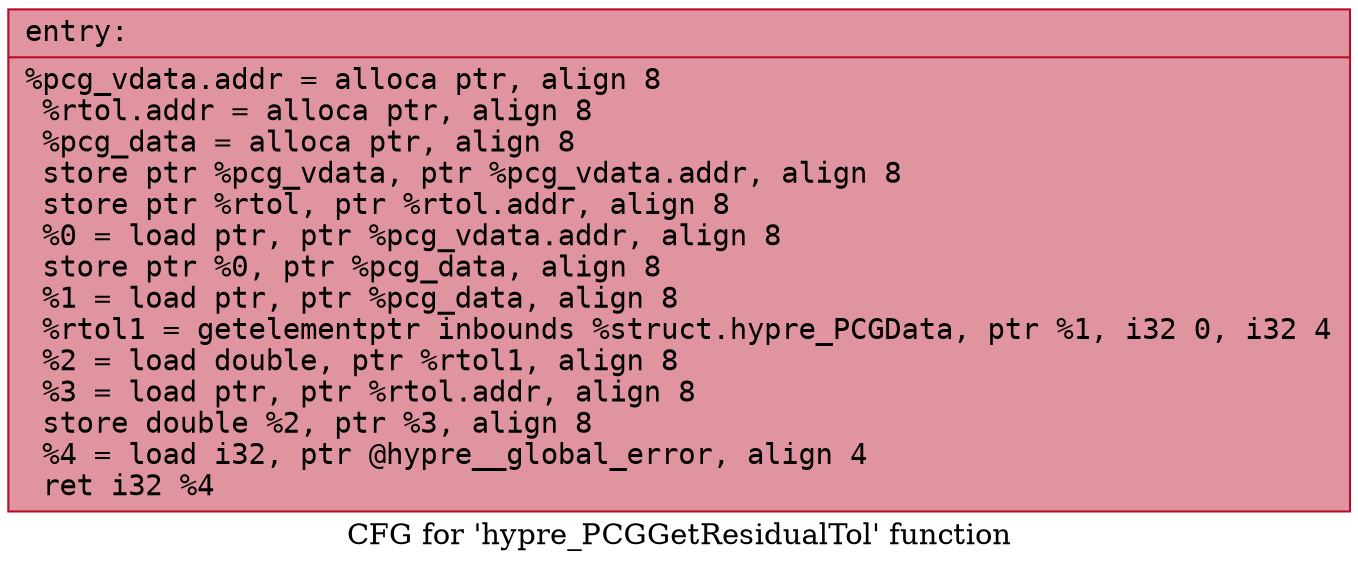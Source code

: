 digraph "CFG for 'hypre_PCGGetResidualTol' function" {
	label="CFG for 'hypre_PCGGetResidualTol' function";

	Node0x5570616709d0 [shape=record,color="#b70d28ff", style=filled, fillcolor="#b70d2870" fontname="Courier",label="{entry:\l|  %pcg_vdata.addr = alloca ptr, align 8\l  %rtol.addr = alloca ptr, align 8\l  %pcg_data = alloca ptr, align 8\l  store ptr %pcg_vdata, ptr %pcg_vdata.addr, align 8\l  store ptr %rtol, ptr %rtol.addr, align 8\l  %0 = load ptr, ptr %pcg_vdata.addr, align 8\l  store ptr %0, ptr %pcg_data, align 8\l  %1 = load ptr, ptr %pcg_data, align 8\l  %rtol1 = getelementptr inbounds %struct.hypre_PCGData, ptr %1, i32 0, i32 4\l  %2 = load double, ptr %rtol1, align 8\l  %3 = load ptr, ptr %rtol.addr, align 8\l  store double %2, ptr %3, align 8\l  %4 = load i32, ptr @hypre__global_error, align 4\l  ret i32 %4\l}"];
}
